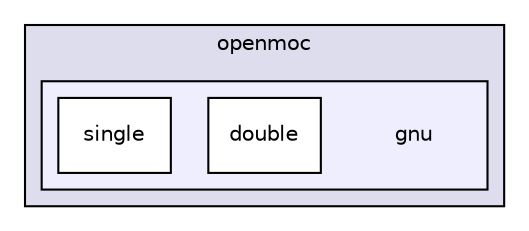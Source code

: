 digraph "/home/wbinventor/OpenMOC/openmoc/gnu/" {
  compound=true
  node [ fontsize="10", fontname="Helvetica"];
  edge [ labelfontsize="10", labelfontname="Helvetica"];
  subgraph clusterdir_feeaf68b943d4425f333311e6b81e54f {
    graph [ bgcolor="#ddddee", pencolor="black", label="openmoc" fontname="Helvetica", fontsize="10", URL="dir_feeaf68b943d4425f333311e6b81e54f.html"]
  subgraph clusterdir_3fa9e6483d17027c78a49ff5f1039d10 {
    graph [ bgcolor="#eeeeff", pencolor="black", label="" URL="dir_3fa9e6483d17027c78a49ff5f1039d10.html"];
    dir_3fa9e6483d17027c78a49ff5f1039d10 [shape=plaintext label="gnu"];
    dir_7053853ded08a0f02e9dea0b51d8a568 [shape=box label="double" color="black" fillcolor="white" style="filled" URL="dir_7053853ded08a0f02e9dea0b51d8a568.html"];
    dir_4196cd7ca0aa3d528784ef2765e6d5f1 [shape=box label="single" color="black" fillcolor="white" style="filled" URL="dir_4196cd7ca0aa3d528784ef2765e6d5f1.html"];
  }
  }
}
